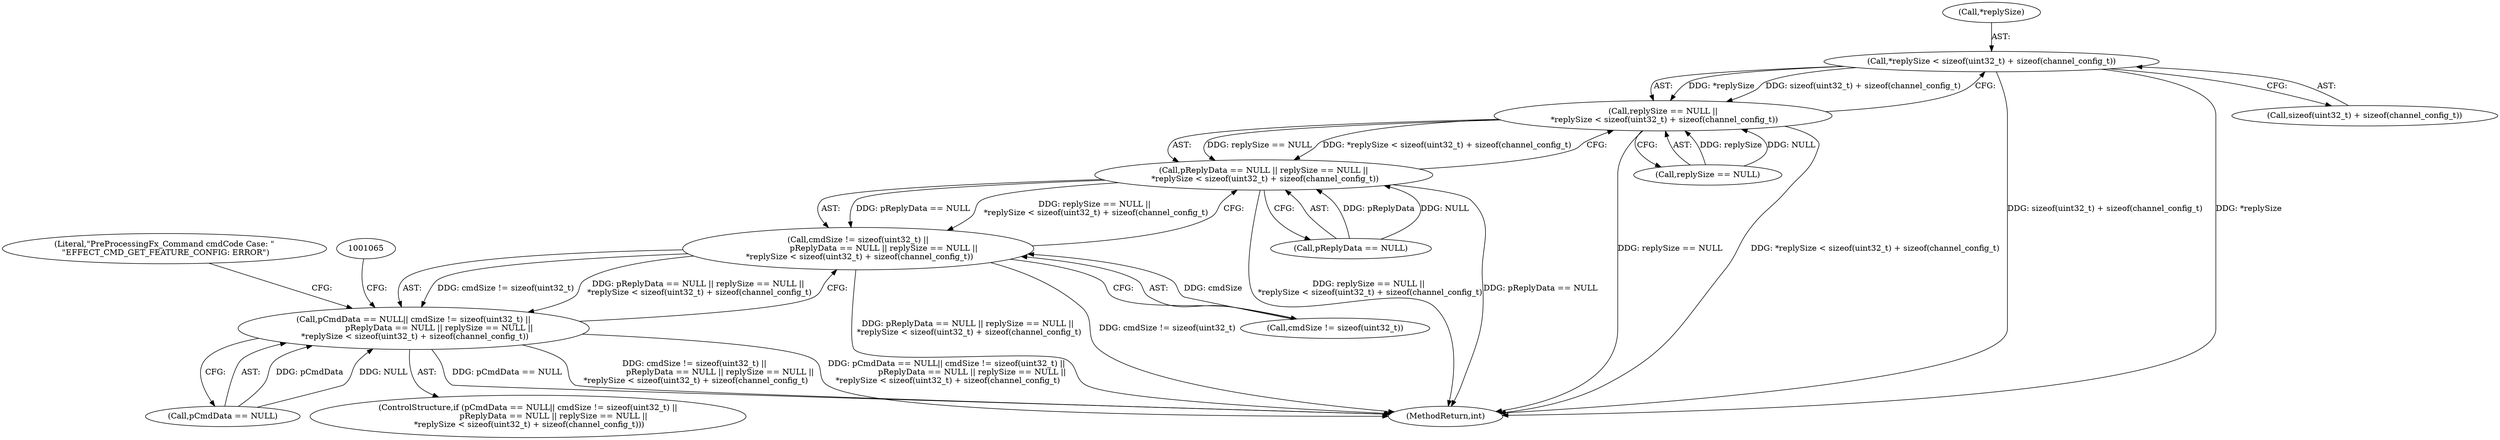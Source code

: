 digraph "0_Android_aeea52da00d210587fb3ed895de3d5f2e0264c88_9@pointer" {
"1001046" [label="(Call,*replySize < sizeof(uint32_t) + sizeof(channel_config_t))"];
"1001042" [label="(Call,replySize == NULL ||\n *replySize < sizeof(uint32_t) + sizeof(channel_config_t))"];
"1001038" [label="(Call,pReplyData == NULL || replySize == NULL ||\n *replySize < sizeof(uint32_t) + sizeof(channel_config_t))"];
"1001033" [label="(Call,cmdSize != sizeof(uint32_t) ||\n                    pReplyData == NULL || replySize == NULL ||\n *replySize < sizeof(uint32_t) + sizeof(channel_config_t))"];
"1001029" [label="(Call,pCmdData == NULL|| cmdSize != sizeof(uint32_t) ||\n                    pReplyData == NULL || replySize == NULL ||\n *replySize < sizeof(uint32_t) + sizeof(channel_config_t))"];
"1001030" [label="(Call,pCmdData == NULL)"];
"1001043" [label="(Call,replySize == NULL)"];
"1001042" [label="(Call,replySize == NULL ||\n *replySize < sizeof(uint32_t) + sizeof(channel_config_t))"];
"1001047" [label="(Call,*replySize)"];
"1001039" [label="(Call,pReplyData == NULL)"];
"1001046" [label="(Call,*replySize < sizeof(uint32_t) + sizeof(channel_config_t))"];
"1001056" [label="(Literal,\"PreProcessingFx_Command cmdCode Case: \"\n \"EFFECT_CMD_GET_FEATURE_CONFIG: ERROR\")"];
"1001038" [label="(Call,pReplyData == NULL || replySize == NULL ||\n *replySize < sizeof(uint32_t) + sizeof(channel_config_t))"];
"1001029" [label="(Call,pCmdData == NULL|| cmdSize != sizeof(uint32_t) ||\n                    pReplyData == NULL || replySize == NULL ||\n *replySize < sizeof(uint32_t) + sizeof(channel_config_t))"];
"1001295" [label="(MethodReturn,int)"];
"1001028" [label="(ControlStructure,if (pCmdData == NULL|| cmdSize != sizeof(uint32_t) ||\n                    pReplyData == NULL || replySize == NULL ||\n *replySize < sizeof(uint32_t) + sizeof(channel_config_t)))"];
"1001049" [label="(Call,sizeof(uint32_t) + sizeof(channel_config_t))"];
"1001034" [label="(Call,cmdSize != sizeof(uint32_t))"];
"1001033" [label="(Call,cmdSize != sizeof(uint32_t) ||\n                    pReplyData == NULL || replySize == NULL ||\n *replySize < sizeof(uint32_t) + sizeof(channel_config_t))"];
"1001046" -> "1001042"  [label="AST: "];
"1001046" -> "1001049"  [label="CFG: "];
"1001047" -> "1001046"  [label="AST: "];
"1001049" -> "1001046"  [label="AST: "];
"1001042" -> "1001046"  [label="CFG: "];
"1001046" -> "1001295"  [label="DDG: sizeof(uint32_t) + sizeof(channel_config_t)"];
"1001046" -> "1001295"  [label="DDG: *replySize"];
"1001046" -> "1001042"  [label="DDG: *replySize"];
"1001046" -> "1001042"  [label="DDG: sizeof(uint32_t) + sizeof(channel_config_t)"];
"1001042" -> "1001038"  [label="AST: "];
"1001042" -> "1001043"  [label="CFG: "];
"1001043" -> "1001042"  [label="AST: "];
"1001038" -> "1001042"  [label="CFG: "];
"1001042" -> "1001295"  [label="DDG: replySize == NULL"];
"1001042" -> "1001295"  [label="DDG: *replySize < sizeof(uint32_t) + sizeof(channel_config_t)"];
"1001042" -> "1001038"  [label="DDG: replySize == NULL"];
"1001042" -> "1001038"  [label="DDG: *replySize < sizeof(uint32_t) + sizeof(channel_config_t)"];
"1001043" -> "1001042"  [label="DDG: replySize"];
"1001043" -> "1001042"  [label="DDG: NULL"];
"1001038" -> "1001033"  [label="AST: "];
"1001038" -> "1001039"  [label="CFG: "];
"1001039" -> "1001038"  [label="AST: "];
"1001033" -> "1001038"  [label="CFG: "];
"1001038" -> "1001295"  [label="DDG: replySize == NULL ||\n *replySize < sizeof(uint32_t) + sizeof(channel_config_t)"];
"1001038" -> "1001295"  [label="DDG: pReplyData == NULL"];
"1001038" -> "1001033"  [label="DDG: pReplyData == NULL"];
"1001038" -> "1001033"  [label="DDG: replySize == NULL ||\n *replySize < sizeof(uint32_t) + sizeof(channel_config_t)"];
"1001039" -> "1001038"  [label="DDG: pReplyData"];
"1001039" -> "1001038"  [label="DDG: NULL"];
"1001033" -> "1001029"  [label="AST: "];
"1001033" -> "1001034"  [label="CFG: "];
"1001034" -> "1001033"  [label="AST: "];
"1001029" -> "1001033"  [label="CFG: "];
"1001033" -> "1001295"  [label="DDG: pReplyData == NULL || replySize == NULL ||\n *replySize < sizeof(uint32_t) + sizeof(channel_config_t)"];
"1001033" -> "1001295"  [label="DDG: cmdSize != sizeof(uint32_t)"];
"1001033" -> "1001029"  [label="DDG: cmdSize != sizeof(uint32_t)"];
"1001033" -> "1001029"  [label="DDG: pReplyData == NULL || replySize == NULL ||\n *replySize < sizeof(uint32_t) + sizeof(channel_config_t)"];
"1001034" -> "1001033"  [label="DDG: cmdSize"];
"1001029" -> "1001028"  [label="AST: "];
"1001029" -> "1001030"  [label="CFG: "];
"1001030" -> "1001029"  [label="AST: "];
"1001056" -> "1001029"  [label="CFG: "];
"1001065" -> "1001029"  [label="CFG: "];
"1001029" -> "1001295"  [label="DDG: pCmdData == NULL"];
"1001029" -> "1001295"  [label="DDG: cmdSize != sizeof(uint32_t) ||\n                    pReplyData == NULL || replySize == NULL ||\n *replySize < sizeof(uint32_t) + sizeof(channel_config_t)"];
"1001029" -> "1001295"  [label="DDG: pCmdData == NULL|| cmdSize != sizeof(uint32_t) ||\n                    pReplyData == NULL || replySize == NULL ||\n *replySize < sizeof(uint32_t) + sizeof(channel_config_t)"];
"1001030" -> "1001029"  [label="DDG: pCmdData"];
"1001030" -> "1001029"  [label="DDG: NULL"];
}
